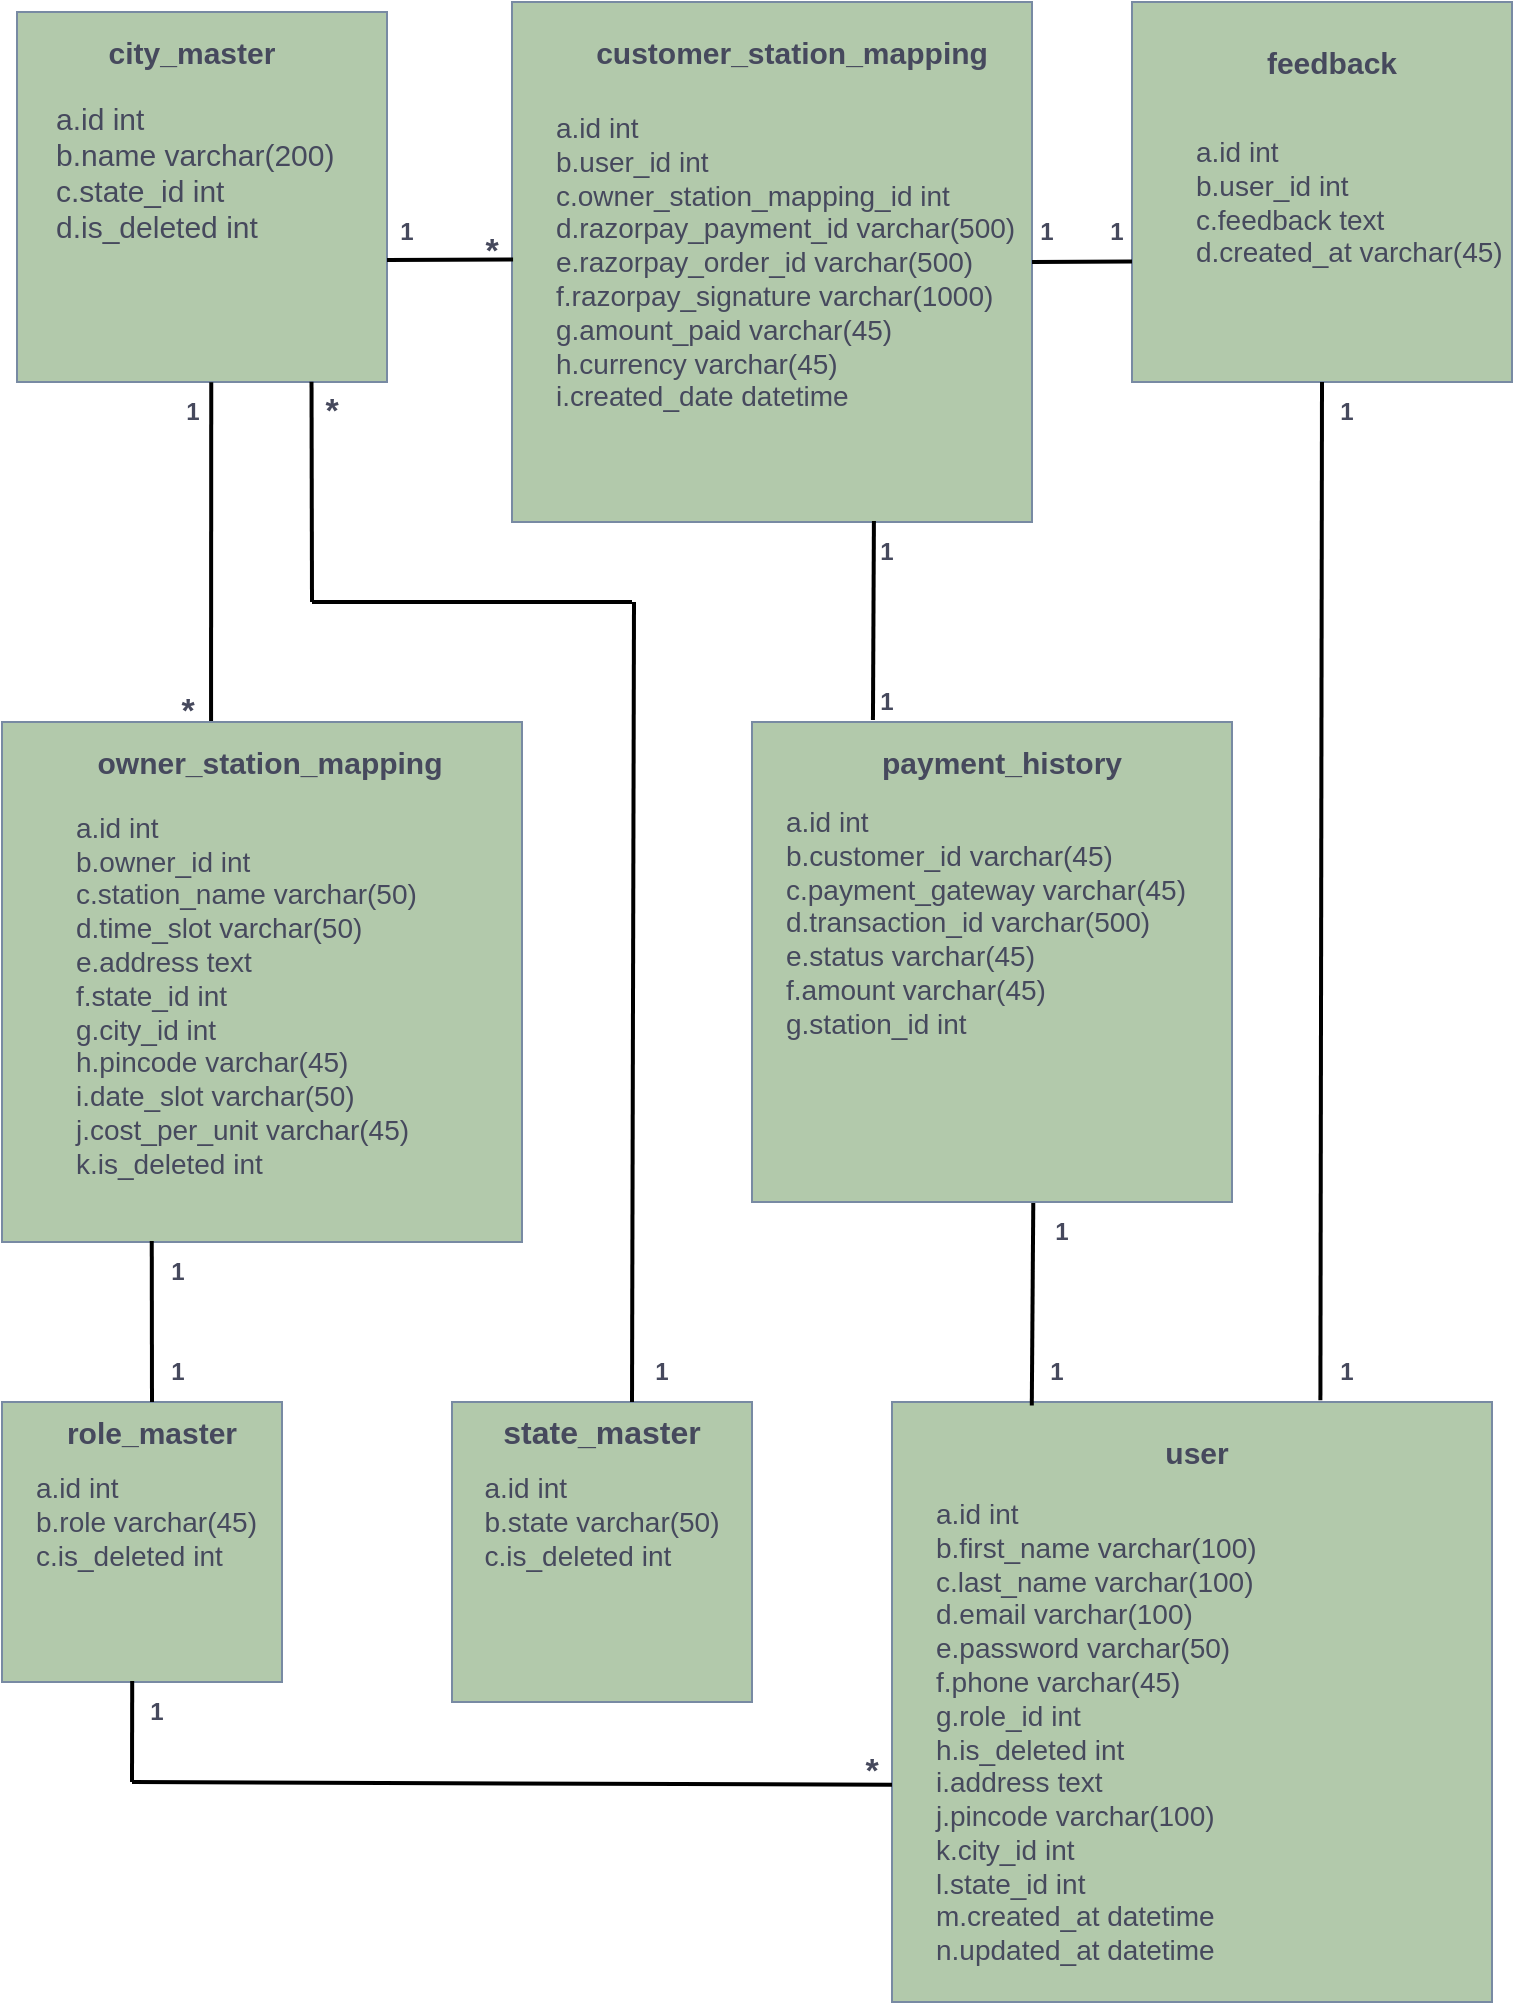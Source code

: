<mxfile version="22.1.1" type="google">
  <diagram name="Page-1" id="g-9tJSa37795-fxpCL22">
    <mxGraphModel grid="1" page="1" gridSize="10" guides="1" tooltips="1" connect="1" arrows="1" fold="1" pageScale="1" pageWidth="827" pageHeight="1169" math="0" shadow="0">
      <root>
        <mxCell id="0" />
        <mxCell id="1" parent="0" />
        <mxCell id="PqrGDrNCjSLYeQYye7V4-1" style="edgeStyle=orthogonalEdgeStyle;rounded=0;orthogonalLoop=1;jettySize=auto;html=1;exitX=0.5;exitY=1;exitDx=0;exitDy=0;labelBackgroundColor=none;strokeColor=#788AA3;fontColor=default;" edge="1" parent="1">
          <mxGeometry relative="1" as="geometry">
            <mxPoint x="120" y="170" as="sourcePoint" />
            <mxPoint x="120" y="170" as="targetPoint" />
          </mxGeometry>
        </mxCell>
        <mxCell id="PqrGDrNCjSLYeQYye7V4-2" value="" style="whiteSpace=wrap;html=1;aspect=fixed;labelBackgroundColor=none;fillColor=#B2C9AB;strokeColor=#788AA3;fontColor=#46495D;" vertex="1" parent="1">
          <mxGeometry x="62.5" y="35" width="185" height="185" as="geometry" />
        </mxCell>
        <mxCell id="PqrGDrNCjSLYeQYye7V4-3" value="city_master" style="text;html=1;strokeColor=none;fillColor=none;align=center;verticalAlign=middle;whiteSpace=wrap;rounded=0;fontStyle=1;fontSize=15;labelBackgroundColor=none;fontColor=#46495D;" vertex="1" parent="1">
          <mxGeometry x="105" y="40" width="90" height="30" as="geometry" />
        </mxCell>
        <mxCell id="PqrGDrNCjSLYeQYye7V4-4" value="" style="whiteSpace=wrap;html=1;aspect=fixed;strokeColor=#788AA3;fontColor=#46495D;fillColor=#B2C9AB;labelBackgroundColor=none;" vertex="1" parent="1">
          <mxGeometry x="310" y="30" width="260" height="260" as="geometry" />
        </mxCell>
        <mxCell id="PqrGDrNCjSLYeQYye7V4-5" value="customer_station_mapping" style="text;html=1;strokeColor=none;fillColor=none;align=center;verticalAlign=middle;whiteSpace=wrap;rounded=0;fontColor=#46495D;fontSize=15;fontStyle=1;labelBackgroundColor=none;" vertex="1" parent="1">
          <mxGeometry x="370" y="40" width="160" height="30" as="geometry" />
        </mxCell>
        <mxCell id="PqrGDrNCjSLYeQYye7V4-6" value="&lt;div style=&quot;font-size: 14px;&quot;&gt;a.id int&lt;/div&gt;&lt;div style=&quot;font-size: 14px;&quot;&gt;b.user_id int&lt;span style=&quot;font-size: 14px;&quot;&gt;&lt;/span&gt;&lt;/div&gt;&lt;div style=&quot;font-size: 14px;&quot;&gt;&lt;span style=&quot;font-size: 14px;&quot;&gt;c.owner_station_mapping_id int&lt;/span&gt;&lt;/div&gt;&lt;div style=&quot;font-size: 14px;&quot;&gt;&lt;span style=&quot;font-size: 14px;&quot;&gt;d.razorpay_payment_id varchar(500)&lt;/span&gt;&lt;/div&gt;&lt;div style=&quot;font-size: 14px;&quot;&gt;&lt;span style=&quot;font-size: 14px;&quot;&gt;e.razorpay_order_id varchar(500)&lt;/span&gt;&lt;/div&gt;&lt;div style=&quot;font-size: 14px;&quot;&gt;&lt;span style=&quot;font-size: 14px;&quot;&gt;f.razorpay_signature varchar(1000)&lt;/span&gt;&lt;/div&gt;&lt;div style=&quot;font-size: 14px;&quot;&gt;&lt;span style=&quot;font-size: 14px;&quot;&gt;g.amount_paid varchar(45)&lt;/span&gt;&lt;/div&gt;&lt;div style=&quot;font-size: 14px;&quot;&gt;&lt;span style=&quot;font-size: 14px;&quot;&gt;h.currency varchar(45)&lt;/span&gt;&lt;/div&gt;&lt;div style=&quot;font-size: 14px;&quot;&gt;&lt;span style=&quot;font-size: 14px;&quot;&gt;i.created_date datetime&lt;/span&gt;&lt;/div&gt;" style="text;html=1;strokeColor=none;fillColor=none;align=left;verticalAlign=middle;whiteSpace=wrap;rounded=0;fontColor=#46495D;fontSize=14;labelBackgroundColor=none;" vertex="1" parent="1">
          <mxGeometry x="330" y="70" width="240" height="180" as="geometry" />
        </mxCell>
        <mxCell id="PqrGDrNCjSLYeQYye7V4-7" value="" style="whiteSpace=wrap;html=1;aspect=fixed;strokeColor=#788AA3;fontColor=#46495D;fillColor=#B2C9AB;" vertex="1" parent="1">
          <mxGeometry x="620" y="30" width="190" height="190" as="geometry" />
        </mxCell>
        <mxCell id="PqrGDrNCjSLYeQYye7V4-8" value="feedback" style="text;html=1;strokeColor=none;fillColor=none;align=center;verticalAlign=middle;whiteSpace=wrap;rounded=0;fontColor=#46495D;fontStyle=1;fontSize=15;" vertex="1" parent="1">
          <mxGeometry x="650" y="40" width="140" height="40" as="geometry" />
        </mxCell>
        <mxCell id="PqrGDrNCjSLYeQYye7V4-9" value="&lt;div style=&quot;font-size: 14px;&quot;&gt;a.id int&lt;/div&gt;&lt;div style=&quot;font-size: 14px;&quot;&gt;b.user_id int&lt;span style=&quot;font-size: 14px;&quot;&gt;&lt;/span&gt;&lt;/div&gt;&lt;div style=&quot;font-size: 14px;&quot;&gt;&lt;span style=&quot;font-size: 14px;&quot;&gt;c.feedback text&lt;/span&gt;&lt;/div&gt;&lt;span style=&quot;font-size: 14px;&quot;&gt;&lt;span style=&quot;background-color: initial; font-size: 14px;&quot;&gt;d.created_at varchar(45)&lt;/span&gt;&lt;/span&gt;" style="text;html=1;strokeColor=none;fillColor=none;align=left;verticalAlign=middle;whiteSpace=wrap;rounded=0;fontColor=#46495D;fontSize=14;" vertex="1" parent="1">
          <mxGeometry x="650" y="70" width="170" height="120" as="geometry" />
        </mxCell>
        <mxCell id="PqrGDrNCjSLYeQYye7V4-10" value="" style="whiteSpace=wrap;html=1;aspect=fixed;strokeColor=#788AA3;fontColor=#46495D;fillColor=#B2C9AB;" vertex="1" parent="1">
          <mxGeometry x="55" y="390" width="260" height="260" as="geometry" />
        </mxCell>
        <mxCell id="PqrGDrNCjSLYeQYye7V4-11" value="owner_station_mapping" style="text;html=1;strokeColor=none;fillColor=none;align=center;verticalAlign=middle;whiteSpace=wrap;rounded=0;fontColor=#46495D;fontStyle=1;fontSize=15;" vertex="1" parent="1">
          <mxGeometry x="187.5" y="370" width="2.5" height="80" as="geometry" />
        </mxCell>
        <mxCell id="PqrGDrNCjSLYeQYye7V4-12" value="&lt;div style=&quot;font-size: 15px;&quot;&gt;a.id int&lt;/div&gt;&lt;div style=&quot;font-size: 15px;&quot;&gt;b.name varchar(200)&lt;span style=&quot;font-size: 15px;&quot;&gt;&lt;/span&gt;&lt;/div&gt;&lt;div style=&quot;font-size: 15px;&quot;&gt;&lt;span style=&quot;font-size: 15px;&quot;&gt;c.state_id int&lt;/span&gt;&lt;/div&gt;&lt;span style=&quot;font-size: 15px;&quot;&gt;&lt;span style=&quot;background-color: initial; font-size: 15px;&quot;&gt;d.is_deleted int&lt;/span&gt;&lt;/span&gt;" style="text;html=1;strokeColor=none;fillColor=none;align=left;verticalAlign=middle;whiteSpace=wrap;rounded=0;fontColor=#46495D;fontSize=15;" vertex="1" parent="1">
          <mxGeometry x="80" y="80" width="150" height="70" as="geometry" />
        </mxCell>
        <mxCell id="PqrGDrNCjSLYeQYye7V4-13" value="&lt;div style=&quot;font-size: 14px;&quot;&gt;a.id int&lt;/div&gt;&lt;div style=&quot;font-size: 14px;&quot;&gt;b.owner_id int&lt;span style=&quot;font-size: 14px;&quot;&gt;&lt;/span&gt;&lt;/div&gt;&lt;div style=&quot;font-size: 14px;&quot;&gt;&lt;span style=&quot;font-size: 14px;&quot;&gt;c.station_name varchar(50)&lt;/span&gt;&lt;/div&gt;&lt;div style=&quot;font-size: 14px;&quot;&gt;&lt;span style=&quot;font-size: 14px;&quot;&gt;d.time_slot varchar(50)&lt;/span&gt;&lt;/div&gt;&lt;div style=&quot;font-size: 14px;&quot;&gt;&lt;span style=&quot;font-size: 14px;&quot;&gt;e.address text&lt;/span&gt;&lt;/div&gt;&lt;div style=&quot;font-size: 14px;&quot;&gt;&lt;span style=&quot;font-size: 14px;&quot;&gt;f.state_id int&lt;/span&gt;&lt;/div&gt;&lt;div style=&quot;font-size: 14px;&quot;&gt;&lt;span style=&quot;font-size: 14px;&quot;&gt;g.city_id int&lt;/span&gt;&lt;/div&gt;&lt;div style=&quot;font-size: 14px;&quot;&gt;&lt;span style=&quot;font-size: 14px;&quot;&gt;h.pincode varchar(45)&lt;/span&gt;&lt;/div&gt;&lt;div style=&quot;font-size: 14px;&quot;&gt;&lt;span style=&quot;font-size: 14px;&quot;&gt;i.date_slot varchar(50)&lt;/span&gt;&lt;/div&gt;&lt;div style=&quot;font-size: 14px;&quot;&gt;&lt;span style=&quot;font-size: 14px;&quot;&gt;j.cost_per_unit varchar(45)&lt;/span&gt;&lt;/div&gt;&lt;div style=&quot;font-size: 14px;&quot;&gt;&lt;span style=&quot;font-size: 14px;&quot;&gt;k.is_deleted int&lt;/span&gt;&lt;/div&gt;&lt;div style=&quot;font-size: 14px;&quot;&gt;&lt;br style=&quot;font-size: 14px;&quot;&gt;&lt;/div&gt;" style="text;html=1;strokeColor=none;fillColor=none;align=left;verticalAlign=middle;whiteSpace=wrap;rounded=0;fontColor=#46495D;fontSize=14;" vertex="1" parent="1">
          <mxGeometry x="90" y="460" width="190" height="150" as="geometry" />
        </mxCell>
        <mxCell id="PqrGDrNCjSLYeQYye7V4-14" value="" style="whiteSpace=wrap;html=1;aspect=fixed;strokeColor=#788AA3;fontColor=#46495D;fillColor=#B2C9AB;" vertex="1" parent="1">
          <mxGeometry x="430" y="390" width="240" height="240" as="geometry" />
        </mxCell>
        <mxCell id="PqrGDrNCjSLYeQYye7V4-15" value="payment_history" style="text;html=1;strokeColor=none;fillColor=none;align=center;verticalAlign=middle;whiteSpace=wrap;rounded=0;fontColor=#46495D;fontStyle=1;fontSize=15;" vertex="1" parent="1">
          <mxGeometry x="525" y="395" width="60" height="30" as="geometry" />
        </mxCell>
        <mxCell id="PqrGDrNCjSLYeQYye7V4-16" value="&lt;div style=&quot;font-size: 15px;&quot;&gt;&lt;br&gt;&lt;/div&gt;" style="text;html=1;strokeColor=none;fillColor=none;align=center;verticalAlign=middle;whiteSpace=wrap;rounded=0;fontColor=#46495D;" vertex="1" parent="1">
          <mxGeometry x="460" y="430" width="190" height="160" as="geometry" />
        </mxCell>
        <mxCell id="PqrGDrNCjSLYeQYye7V4-17" value="a.id int&#xa;b.customer_id varchar(45)&#xa;c.payment_gateway varchar(45)&#xa;d.transaction_id varchar(500)&#xa;e.status varchar(45)&#xa;f.amount varchar(45)&#xa;g.station_id int" style="text;whiteSpace=wrap;fontColor=#46495D;fontSize=14;" vertex="1" parent="1">
          <mxGeometry x="445" y="425" width="235" height="165" as="geometry" />
        </mxCell>
        <mxCell id="PqrGDrNCjSLYeQYye7V4-18" value="" style="whiteSpace=wrap;html=1;aspect=fixed;strokeColor=#788AA3;fontColor=#46495D;fillColor=#B2C9AB;" vertex="1" parent="1">
          <mxGeometry x="55" y="730" width="140" height="140" as="geometry" />
        </mxCell>
        <mxCell id="PqrGDrNCjSLYeQYye7V4-19" value="role_master" style="text;html=1;strokeColor=none;fillColor=none;align=center;verticalAlign=middle;whiteSpace=wrap;rounded=0;fontColor=#46495D;fontStyle=1;fontSize=15;" vertex="1" parent="1">
          <mxGeometry x="100" y="730" width="60" height="30" as="geometry" />
        </mxCell>
        <mxCell id="PqrGDrNCjSLYeQYye7V4-20" value="&lt;div style=&quot;font-size: 14px;&quot;&gt;a.id int&lt;/div&gt;&lt;div style=&quot;font-size: 14px;&quot;&gt;b.role varchar(45)&lt;span style=&quot;font-size: 14px;&quot;&gt;&lt;/span&gt;&lt;/div&gt;&lt;div style=&quot;font-size: 14px;&quot;&gt;&lt;span style=&quot;font-size: 14px;&quot;&gt;c.is_deleted int&lt;/span&gt;&lt;/div&gt;" style="text;html=1;strokeColor=none;fillColor=none;align=left;verticalAlign=middle;whiteSpace=wrap;rounded=0;fontColor=#46495D;fontSize=14;" vertex="1" parent="1">
          <mxGeometry x="70" y="760" width="120" height="60" as="geometry" />
        </mxCell>
        <mxCell id="PqrGDrNCjSLYeQYye7V4-21" value="" style="whiteSpace=wrap;html=1;aspect=fixed;strokeColor=#788AA3;fontColor=#46495D;fillColor=#B2C9AB;" vertex="1" parent="1">
          <mxGeometry x="280" y="730" width="150" height="150" as="geometry" />
        </mxCell>
        <mxCell id="PqrGDrNCjSLYeQYye7V4-22" value="&lt;b&gt;&lt;font style=&quot;font-size: 16px;&quot;&gt;state_master&lt;/font&gt;&lt;/b&gt;" style="text;html=1;strokeColor=none;fillColor=none;align=center;verticalAlign=middle;whiteSpace=wrap;rounded=0;fontColor=#46495D;" vertex="1" parent="1">
          <mxGeometry x="325" y="730" width="60" height="30" as="geometry" />
        </mxCell>
        <mxCell id="PqrGDrNCjSLYeQYye7V4-23" value="&lt;div style=&quot;text-align: left; font-size: 14px;&quot;&gt;&lt;font style=&quot;font-size: 14px;&quot;&gt;a.id int&lt;/font&gt;&lt;/div&gt;&lt;div style=&quot;font-size: 14px;&quot;&gt;&lt;font style=&quot;font-size: 14px;&quot;&gt;b.state varchar(50)&lt;span style=&quot;&quot;&gt;&lt;/span&gt;&lt;/font&gt;&lt;/div&gt;&lt;div style=&quot;text-align: left; font-size: 14px;&quot;&gt;&lt;font style=&quot;font-size: 14px;&quot;&gt;c.is_deleted in&lt;/font&gt;&lt;span style=&quot;font-size: 14px;&quot;&gt;t&lt;/span&gt;&lt;/div&gt;" style="text;html=1;strokeColor=none;fillColor=none;align=center;verticalAlign=middle;whiteSpace=wrap;rounded=0;fontColor=#46495D;" vertex="1" parent="1">
          <mxGeometry x="280" y="760" width="150" height="60" as="geometry" />
        </mxCell>
        <mxCell id="PqrGDrNCjSLYeQYye7V4-24" value="" style="whiteSpace=wrap;html=1;aspect=fixed;strokeColor=#788AA3;fontColor=#46495D;fillColor=#B2C9AB;" vertex="1" parent="1">
          <mxGeometry x="500" y="730" width="300" height="300" as="geometry" />
        </mxCell>
        <mxCell id="PqrGDrNCjSLYeQYye7V4-25" value="&lt;font style=&quot;font-size: 15px;&quot;&gt;&lt;b style=&quot;font-size: 15px;&quot;&gt;user&lt;/b&gt;&lt;/font&gt;" style="text;html=1;strokeColor=none;fillColor=none;align=center;verticalAlign=middle;whiteSpace=wrap;rounded=0;fontColor=#46495D;fontSize=15;" vertex="1" parent="1">
          <mxGeometry x="615" y="740" width="75" height="30" as="geometry" />
        </mxCell>
        <mxCell id="PqrGDrNCjSLYeQYye7V4-26" value="&lt;div style=&quot;font-size: 14px;&quot;&gt;&lt;span style=&quot;background-color: initial;&quot;&gt;&lt;font style=&quot;font-size: 14px;&quot;&gt;a.id int&lt;/font&gt;&lt;/span&gt;&lt;/div&gt;&lt;div style=&quot;font-size: 14px;&quot;&gt;&lt;span style=&quot;&quot;&gt;&lt;font style=&quot;font-size: 14px;&quot;&gt;b.first_name varchar(100)&lt;/font&gt;&lt;/span&gt;&lt;/div&gt;&lt;div style=&quot;font-size: 14px;&quot;&gt;&lt;span style=&quot;&quot;&gt;&lt;font style=&quot;font-size: 14px;&quot;&gt;c.last_name varchar(100)&lt;/font&gt;&lt;/span&gt;&lt;/div&gt;&lt;div style=&quot;font-size: 14px;&quot;&gt;&lt;span style=&quot;&quot;&gt;&lt;font style=&quot;font-size: 14px;&quot;&gt;d.email varchar(100)&lt;/font&gt;&lt;/span&gt;&lt;/div&gt;&lt;div style=&quot;font-size: 14px;&quot;&gt;&lt;span style=&quot;&quot;&gt;&lt;font style=&quot;font-size: 14px;&quot;&gt;e.password varchar(50)&lt;/font&gt;&lt;/span&gt;&lt;/div&gt;&lt;div style=&quot;font-size: 14px;&quot;&gt;&lt;span style=&quot;&quot;&gt;&lt;font style=&quot;font-size: 14px;&quot;&gt;f.phone varchar(45)&lt;/font&gt;&lt;/span&gt;&lt;/div&gt;&lt;div style=&quot;font-size: 14px;&quot;&gt;&lt;span style=&quot;&quot;&gt;&lt;font style=&quot;font-size: 14px;&quot;&gt;g.role_id int&lt;/font&gt;&lt;/span&gt;&lt;/div&gt;&lt;div style=&quot;font-size: 14px;&quot;&gt;&lt;span style=&quot;&quot;&gt;&lt;font style=&quot;font-size: 14px;&quot;&gt;h.is_deleted int&lt;/font&gt;&lt;/span&gt;&lt;/div&gt;&lt;div style=&quot;font-size: 14px;&quot;&gt;&lt;span style=&quot;&quot;&gt;&lt;font style=&quot;font-size: 14px;&quot;&gt;i.address text&lt;/font&gt;&lt;/span&gt;&lt;/div&gt;&lt;div style=&quot;font-size: 14px;&quot;&gt;&lt;span style=&quot;&quot;&gt;&lt;font style=&quot;font-size: 14px;&quot;&gt;j.pincode varchar(100)&lt;/font&gt;&lt;/span&gt;&lt;/div&gt;&lt;div style=&quot;font-size: 14px;&quot;&gt;&lt;span style=&quot;&quot;&gt;&lt;font style=&quot;font-size: 14px;&quot;&gt;k.city_id int&lt;/font&gt;&lt;/span&gt;&lt;/div&gt;&lt;div style=&quot;font-size: 14px;&quot;&gt;&lt;span style=&quot;&quot;&gt;&lt;font style=&quot;font-size: 14px;&quot;&gt;l.state_id int&lt;/font&gt;&lt;/span&gt;&lt;/div&gt;&lt;div style=&quot;font-size: 14px;&quot;&gt;&lt;span style=&quot;&quot;&gt;&lt;font style=&quot;font-size: 14px;&quot;&gt;m.created_at datetime&lt;/font&gt;&lt;/span&gt;&lt;/div&gt;&lt;div style=&quot;font-size: 14px;&quot;&gt;&lt;span style=&quot;&quot;&gt;&lt;font style=&quot;font-size: 14px;&quot;&gt;n.updated_at datetime&lt;/font&gt;&lt;/span&gt;&lt;/div&gt;&lt;div style=&quot;font-size: 14px;&quot;&gt;&lt;/div&gt;" style="text;html=1;strokeColor=none;fillColor=none;align=left;verticalAlign=middle;whiteSpace=wrap;rounded=0;fontColor=#46495D;" vertex="1" parent="1">
          <mxGeometry x="520" y="760" width="260" height="270" as="geometry" />
        </mxCell>
        <mxCell id="PqrGDrNCjSLYeQYye7V4-27" value="" style="endArrow=none;html=1;rounded=0;strokeColor=#000000;fontColor=#46495D;fillColor=#B2C9AB;entryX=0.5;entryY=1;entryDx=0;entryDy=0;exitX=0.714;exitY=-0.003;exitDx=0;exitDy=0;exitPerimeter=0;strokeWidth=2;" edge="1" parent="1" source="PqrGDrNCjSLYeQYye7V4-24" target="PqrGDrNCjSLYeQYye7V4-7">
          <mxGeometry width="50" height="50" relative="1" as="geometry">
            <mxPoint x="440" y="490" as="sourcePoint" />
            <mxPoint x="490" y="440" as="targetPoint" />
          </mxGeometry>
        </mxCell>
        <mxCell id="PqrGDrNCjSLYeQYye7V4-28" value="&lt;b&gt;1&lt;/b&gt;" style="text;html=1;strokeColor=none;fillColor=none;align=center;verticalAlign=middle;whiteSpace=wrap;rounded=0;fontColor=#46495D;" vertex="1" parent="1">
          <mxGeometry x="715" y="700" width="25" height="30" as="geometry" />
        </mxCell>
        <mxCell id="PqrGDrNCjSLYeQYye7V4-29" value="&lt;b&gt;1&lt;/b&gt;" style="text;html=1;strokeColor=none;fillColor=none;align=center;verticalAlign=middle;whiteSpace=wrap;rounded=0;fontColor=#46495D;" vertex="1" parent="1">
          <mxGeometry x="720" y="220" width="15" height="30" as="geometry" />
        </mxCell>
        <mxCell id="PqrGDrNCjSLYeQYye7V4-31" value="" style="endArrow=none;html=1;rounded=0;strokeColor=#000000;fontColor=#46495D;fillColor=#B2C9AB;exitX=0.002;exitY=0.495;exitDx=0;exitDy=0;exitPerimeter=0;strokeWidth=2;entryX=1;entryY=0.67;entryDx=0;entryDy=0;entryPerimeter=0;" edge="1" parent="1" source="PqrGDrNCjSLYeQYye7V4-4" target="PqrGDrNCjSLYeQYye7V4-2">
          <mxGeometry width="50" height="50" relative="1" as="geometry">
            <mxPoint x="310.0" y="159.08" as="sourcePoint" />
            <mxPoint x="250" y="159" as="targetPoint" />
          </mxGeometry>
        </mxCell>
        <mxCell id="PqrGDrNCjSLYeQYye7V4-32" value="" style="endArrow=none;html=1;rounded=0;strokeColor=#000000;fontColor=#46495D;fillColor=#B2C9AB;exitX=0;exitY=0.458;exitDx=0;exitDy=0;exitPerimeter=0;strokeWidth=2;" edge="1" parent="1">
          <mxGeometry width="50" height="50" relative="1" as="geometry">
            <mxPoint x="620" y="159.79" as="sourcePoint" />
            <mxPoint x="570" y="160" as="targetPoint" />
          </mxGeometry>
        </mxCell>
        <mxCell id="PqrGDrNCjSLYeQYye7V4-33" value="" style="endArrow=none;html=1;rounded=0;strokeColor=#000000;fontColor=#46495D;fillColor=#B2C9AB;entryX=0.525;entryY=1.001;entryDx=0;entryDy=0;strokeWidth=2;entryPerimeter=0;exitX=0.402;exitY=-0.002;exitDx=0;exitDy=0;exitPerimeter=0;" edge="1" parent="1" source="PqrGDrNCjSLYeQYye7V4-10" target="PqrGDrNCjSLYeQYye7V4-2">
          <mxGeometry width="50" height="50" relative="1" as="geometry">
            <mxPoint x="140" y="360" as="sourcePoint" />
            <mxPoint x="141" y="255.5" as="targetPoint" />
          </mxGeometry>
        </mxCell>
        <mxCell id="PqrGDrNCjSLYeQYye7V4-34" value="" style="endArrow=none;html=1;rounded=0;strokeColor=#000000;fontColor=#46495D;fillColor=#B2C9AB;entryX=0.288;entryY=0.998;entryDx=0;entryDy=0;strokeWidth=2;entryPerimeter=0;exitX=0.5;exitY=0;exitDx=0;exitDy=0;" edge="1" parent="1" source="PqrGDrNCjSLYeQYye7V4-19" target="PqrGDrNCjSLYeQYye7V4-10">
          <mxGeometry width="50" height="50" relative="1" as="geometry">
            <mxPoint x="129.85" y="829.5" as="sourcePoint" />
            <mxPoint x="129.85" y="660.5" as="targetPoint" />
          </mxGeometry>
        </mxCell>
        <mxCell id="PqrGDrNCjSLYeQYye7V4-37" value="" style="endArrow=none;html=1;rounded=0;strokeColor=#000000;fontColor=#46495D;fillColor=#B2C9AB;entryX=0.586;entryY=1.002;entryDx=0;entryDy=0;strokeWidth=2;entryPerimeter=0;exitX=0.233;exitY=0.006;exitDx=0;exitDy=0;exitPerimeter=0;" edge="1" parent="1" source="PqrGDrNCjSLYeQYye7V4-24" target="PqrGDrNCjSLYeQYye7V4-14">
          <mxGeometry width="50" height="50" relative="1" as="geometry">
            <mxPoint x="570" y="731" as="sourcePoint" />
            <mxPoint x="570" y="650" as="targetPoint" />
          </mxGeometry>
        </mxCell>
        <mxCell id="PqrGDrNCjSLYeQYye7V4-38" value="&lt;b&gt;1&lt;/b&gt;" style="text;html=1;strokeColor=none;fillColor=none;align=center;verticalAlign=middle;whiteSpace=wrap;rounded=0;fontColor=#46495D;" vertex="1" parent="1">
          <mxGeometry x="570" y="700" width="25" height="30" as="geometry" />
        </mxCell>
        <mxCell id="PqrGDrNCjSLYeQYye7V4-39" value="&lt;b&gt;1&lt;/b&gt;" style="text;html=1;strokeColor=none;fillColor=none;align=center;verticalAlign=middle;whiteSpace=wrap;rounded=0;fontColor=#46495D;" vertex="1" parent="1">
          <mxGeometry x="555" y="630" width="60" height="30" as="geometry" />
        </mxCell>
        <mxCell id="PqrGDrNCjSLYeQYye7V4-40" value="" style="endArrow=none;html=1;rounded=0;strokeColor=#000000;fontColor=#46495D;fillColor=#B2C9AB;strokeWidth=2;exitX=0.252;exitY=-0.004;exitDx=0;exitDy=0;entryX=0.696;entryY=0.998;entryDx=0;entryDy=0;entryPerimeter=0;exitPerimeter=0;" edge="1" parent="1" source="PqrGDrNCjSLYeQYye7V4-14" target="PqrGDrNCjSLYeQYye7V4-4">
          <mxGeometry width="50" height="50" relative="1" as="geometry">
            <mxPoint x="490" y="381" as="sourcePoint" />
            <mxPoint x="490" y="310" as="targetPoint" />
          </mxGeometry>
        </mxCell>
        <mxCell id="PqrGDrNCjSLYeQYye7V4-41" value="" style="endArrow=none;html=1;rounded=0;strokeColor=#000000;fontColor=#46495D;fillColor=#B2C9AB;strokeWidth=2;exitX=0.252;exitY=-0.004;exitDx=0;exitDy=0;exitPerimeter=0;entryX=0.796;entryY=0.999;entryDx=0;entryDy=0;entryPerimeter=0;" edge="1" parent="1" target="PqrGDrNCjSLYeQYye7V4-2">
          <mxGeometry width="50" height="50" relative="1" as="geometry">
            <mxPoint x="210" y="330" as="sourcePoint" />
            <mxPoint x="211" y="230" as="targetPoint" />
          </mxGeometry>
        </mxCell>
        <mxCell id="PqrGDrNCjSLYeQYye7V4-42" value="" style="endArrow=none;html=1;rounded=0;strokeColor=#000000;fontColor=#46495D;fillColor=#B2C9AB;strokeWidth=2;" edge="1" parent="1">
          <mxGeometry width="50" height="50" relative="1" as="geometry">
            <mxPoint x="370" y="330" as="sourcePoint" />
            <mxPoint x="210" y="330" as="targetPoint" />
          </mxGeometry>
        </mxCell>
        <mxCell id="PqrGDrNCjSLYeQYye7V4-43" value="" style="endArrow=none;html=1;rounded=0;strokeColor=#000000;fontColor=#46495D;fillColor=#B2C9AB;strokeWidth=2;exitX=0.75;exitY=0;exitDx=0;exitDy=0;" edge="1" parent="1" source="PqrGDrNCjSLYeQYye7V4-22">
          <mxGeometry width="50" height="50" relative="1" as="geometry">
            <mxPoint x="370" y="440" as="sourcePoint" />
            <mxPoint x="371" y="330" as="targetPoint" />
          </mxGeometry>
        </mxCell>
        <mxCell id="PqrGDrNCjSLYeQYye7V4-44" value="&lt;b&gt;1&lt;/b&gt;" style="text;html=1;strokeColor=none;fillColor=none;align=center;verticalAlign=middle;whiteSpace=wrap;rounded=0;fontColor=#46495D;" vertex="1" parent="1">
          <mxGeometry x="370" y="700" width="30" height="30" as="geometry" />
        </mxCell>
        <mxCell id="PqrGDrNCjSLYeQYye7V4-46" value="&lt;b&gt;&lt;font style=&quot;font-size: 17px;&quot;&gt;*&lt;/font&gt;&lt;/b&gt;" style="text;html=1;strokeColor=none;fillColor=none;align=center;verticalAlign=middle;whiteSpace=wrap;rounded=0;fontColor=#46495D;" vertex="1" parent="1">
          <mxGeometry x="210" y="220" width="20" height="30" as="geometry" />
        </mxCell>
        <mxCell id="PqrGDrNCjSLYeQYye7V4-48" value="&lt;b&gt;1&lt;/b&gt;" style="text;html=1;strokeColor=none;fillColor=none;align=center;verticalAlign=middle;whiteSpace=wrap;rounded=0;fontColor=#46495D;" vertex="1" parent="1">
          <mxGeometry x="250" y="130" width="15" height="30" as="geometry" />
        </mxCell>
        <mxCell id="PqrGDrNCjSLYeQYye7V4-49" value="&lt;b&gt;&lt;font style=&quot;font-size: 17px;&quot;&gt;*&lt;/font&gt;&lt;/b&gt;" style="text;html=1;strokeColor=none;fillColor=none;align=center;verticalAlign=middle;whiteSpace=wrap;rounded=0;fontColor=#46495D;" vertex="1" parent="1">
          <mxGeometry x="290" y="140" width="20" height="30" as="geometry" />
        </mxCell>
        <mxCell id="PqrGDrNCjSLYeQYye7V4-50" value="&lt;b&gt;1&lt;/b&gt;" style="text;html=1;strokeColor=none;fillColor=none;align=center;verticalAlign=middle;whiteSpace=wrap;rounded=0;fontColor=#46495D;" vertex="1" parent="1">
          <mxGeometry x="142.5" y="220" width="15" height="30" as="geometry" />
        </mxCell>
        <mxCell id="PqrGDrNCjSLYeQYye7V4-51" value="&lt;b&gt;&lt;font style=&quot;font-size: 17px;&quot;&gt;*&lt;/font&gt;&lt;/b&gt;" style="text;html=1;strokeColor=none;fillColor=none;align=center;verticalAlign=middle;whiteSpace=wrap;rounded=0;fontColor=#46495D;" vertex="1" parent="1">
          <mxGeometry x="137.5" y="370" width="20" height="30" as="geometry" />
        </mxCell>
        <mxCell id="PqrGDrNCjSLYeQYye7V4-52" value="&lt;b&gt;1&lt;/b&gt;" style="text;html=1;strokeColor=none;fillColor=none;align=center;verticalAlign=middle;whiteSpace=wrap;rounded=0;fontColor=#46495D;" vertex="1" parent="1">
          <mxGeometry x="570" y="130" width="15" height="30" as="geometry" />
        </mxCell>
        <mxCell id="PqrGDrNCjSLYeQYye7V4-53" value="&lt;b&gt;1&lt;/b&gt;" style="text;html=1;strokeColor=none;fillColor=none;align=center;verticalAlign=middle;whiteSpace=wrap;rounded=0;fontColor=#46495D;" vertex="1" parent="1">
          <mxGeometry x="605" y="130" width="15" height="30" as="geometry" />
        </mxCell>
        <mxCell id="PqrGDrNCjSLYeQYye7V4-54" value="&lt;b&gt;1&lt;/b&gt;" style="text;html=1;strokeColor=none;fillColor=none;align=center;verticalAlign=middle;whiteSpace=wrap;rounded=0;fontColor=#46495D;" vertex="1" parent="1">
          <mxGeometry x="490" y="365" width="15" height="30" as="geometry" />
        </mxCell>
        <mxCell id="PqrGDrNCjSLYeQYye7V4-55" value="&lt;b&gt;1&lt;/b&gt;" style="text;html=1;strokeColor=none;fillColor=none;align=center;verticalAlign=middle;whiteSpace=wrap;rounded=0;fontColor=#46495D;" vertex="1" parent="1">
          <mxGeometry x="490" y="290" width="15" height="30" as="geometry" />
        </mxCell>
        <mxCell id="PqrGDrNCjSLYeQYye7V4-56" value="" style="endArrow=none;html=1;rounded=0;strokeColor=#000000;fontColor=#46495D;fillColor=#B2C9AB;exitX=0;exitY=0.638;exitDx=0;exitDy=0;exitPerimeter=0;strokeWidth=2;" edge="1" parent="1" source="PqrGDrNCjSLYeQYye7V4-24">
          <mxGeometry width="50" height="50" relative="1" as="geometry">
            <mxPoint x="220" y="960" as="sourcePoint" />
            <mxPoint x="120" y="920" as="targetPoint" />
          </mxGeometry>
        </mxCell>
        <mxCell id="PqrGDrNCjSLYeQYye7V4-57" value="" style="endArrow=none;html=1;rounded=0;strokeColor=#000000;fontColor=#46495D;fillColor=#B2C9AB;strokeWidth=2;entryX=0.465;entryY=0.996;entryDx=0;entryDy=0;entryPerimeter=0;" edge="1" parent="1" target="PqrGDrNCjSLYeQYye7V4-18">
          <mxGeometry width="50" height="50" relative="1" as="geometry">
            <mxPoint x="120" y="920" as="sourcePoint" />
            <mxPoint x="-260" y="959" as="targetPoint" />
          </mxGeometry>
        </mxCell>
        <mxCell id="PqrGDrNCjSLYeQYye7V4-59" value="&lt;b&gt;1&lt;/b&gt;" style="text;html=1;strokeColor=none;fillColor=none;align=center;verticalAlign=middle;whiteSpace=wrap;rounded=0;fontColor=#46495D;" vertex="1" parent="1">
          <mxGeometry x="120" y="870" width="25" height="30" as="geometry" />
        </mxCell>
        <mxCell id="PqrGDrNCjSLYeQYye7V4-60" value="&lt;b&gt;&lt;font style=&quot;font-size: 17px;&quot;&gt;*&lt;/font&gt;&lt;/b&gt;" style="text;html=1;strokeColor=none;fillColor=none;align=center;verticalAlign=middle;whiteSpace=wrap;rounded=0;fontColor=#46495D;" vertex="1" parent="1">
          <mxGeometry x="480" y="900" width="20" height="30" as="geometry" />
        </mxCell>
        <mxCell id="PqrGDrNCjSLYeQYye7V4-61" value="&lt;b&gt;1&lt;/b&gt;" style="text;html=1;strokeColor=none;fillColor=none;align=center;verticalAlign=middle;whiteSpace=wrap;rounded=0;fontColor=#46495D;" vertex="1" parent="1">
          <mxGeometry x="127.5" y="700" width="30" height="30" as="geometry" />
        </mxCell>
        <mxCell id="PqrGDrNCjSLYeQYye7V4-62" value="&lt;b&gt;1&lt;/b&gt;" style="text;html=1;strokeColor=none;fillColor=none;align=center;verticalAlign=middle;whiteSpace=wrap;rounded=0;fontColor=#46495D;" vertex="1" parent="1">
          <mxGeometry x="127.5" y="650" width="30" height="30" as="geometry" />
        </mxCell>
      </root>
    </mxGraphModel>
  </diagram>
</mxfile>
